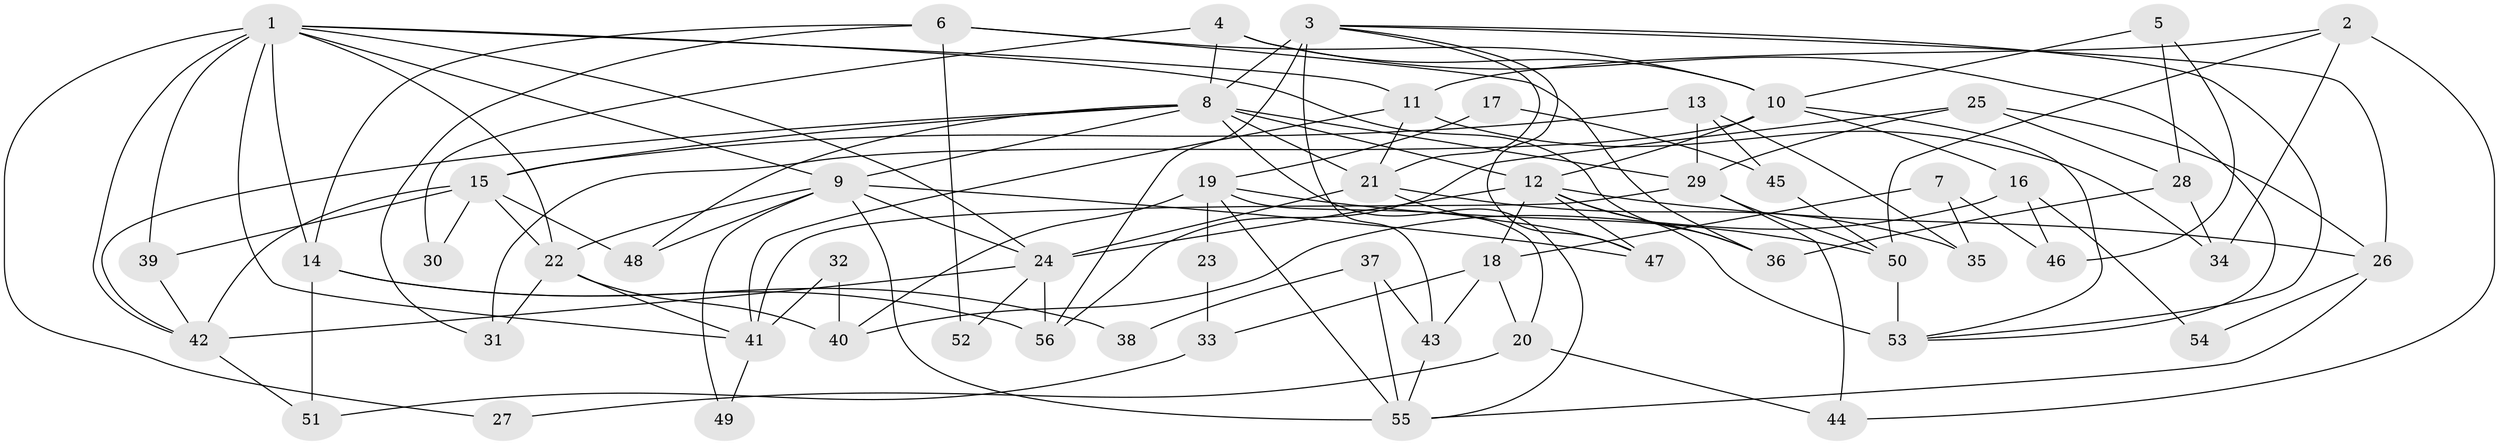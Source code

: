 // original degree distribution, {3: 0.24050632911392406, 5: 0.189873417721519, 4: 0.25316455696202533, 7: 0.02531645569620253, 2: 0.1518987341772152, 6: 0.13924050632911392}
// Generated by graph-tools (version 1.1) at 2025/50/03/04/25 22:50:54]
// undirected, 56 vertices, 123 edges
graph export_dot {
  node [color=gray90,style=filled];
  1;
  2;
  3;
  4;
  5;
  6;
  7;
  8;
  9;
  10;
  11;
  12;
  13;
  14;
  15;
  16;
  17;
  18;
  19;
  20;
  21;
  22;
  23;
  24;
  25;
  26;
  27;
  28;
  29;
  30;
  31;
  32;
  33;
  34;
  35;
  36;
  37;
  38;
  39;
  40;
  41;
  42;
  43;
  44;
  45;
  46;
  47;
  48;
  49;
  50;
  51;
  52;
  53;
  54;
  55;
  56;
  1 -- 9 [weight=1.0];
  1 -- 11 [weight=1.0];
  1 -- 14 [weight=1.0];
  1 -- 22 [weight=1.0];
  1 -- 24 [weight=1.0];
  1 -- 27 [weight=1.0];
  1 -- 36 [weight=1.0];
  1 -- 39 [weight=1.0];
  1 -- 41 [weight=1.0];
  1 -- 42 [weight=1.0];
  2 -- 11 [weight=1.0];
  2 -- 34 [weight=1.0];
  2 -- 44 [weight=1.0];
  2 -- 50 [weight=1.0];
  3 -- 8 [weight=3.0];
  3 -- 21 [weight=1.0];
  3 -- 26 [weight=1.0];
  3 -- 43 [weight=1.0];
  3 -- 47 [weight=1.0];
  3 -- 53 [weight=1.0];
  3 -- 56 [weight=1.0];
  4 -- 8 [weight=1.0];
  4 -- 10 [weight=1.0];
  4 -- 30 [weight=1.0];
  4 -- 53 [weight=1.0];
  5 -- 10 [weight=1.0];
  5 -- 28 [weight=1.0];
  5 -- 46 [weight=1.0];
  6 -- 10 [weight=1.0];
  6 -- 14 [weight=1.0];
  6 -- 31 [weight=1.0];
  6 -- 36 [weight=1.0];
  6 -- 52 [weight=1.0];
  7 -- 18 [weight=1.0];
  7 -- 35 [weight=1.0];
  7 -- 46 [weight=1.0];
  8 -- 9 [weight=1.0];
  8 -- 12 [weight=1.0];
  8 -- 15 [weight=1.0];
  8 -- 21 [weight=1.0];
  8 -- 29 [weight=1.0];
  8 -- 42 [weight=1.0];
  8 -- 48 [weight=1.0];
  8 -- 55 [weight=1.0];
  9 -- 22 [weight=1.0];
  9 -- 24 [weight=2.0];
  9 -- 47 [weight=1.0];
  9 -- 48 [weight=1.0];
  9 -- 49 [weight=1.0];
  9 -- 55 [weight=1.0];
  10 -- 12 [weight=1.0];
  10 -- 16 [weight=1.0];
  10 -- 31 [weight=1.0];
  10 -- 53 [weight=1.0];
  11 -- 21 [weight=1.0];
  11 -- 34 [weight=1.0];
  11 -- 41 [weight=1.0];
  12 -- 18 [weight=1.0];
  12 -- 24 [weight=1.0];
  12 -- 26 [weight=2.0];
  12 -- 36 [weight=1.0];
  12 -- 47 [weight=1.0];
  12 -- 53 [weight=3.0];
  13 -- 15 [weight=1.0];
  13 -- 29 [weight=1.0];
  13 -- 35 [weight=1.0];
  13 -- 45 [weight=1.0];
  14 -- 38 [weight=1.0];
  14 -- 51 [weight=1.0];
  14 -- 56 [weight=1.0];
  15 -- 22 [weight=1.0];
  15 -- 30 [weight=2.0];
  15 -- 39 [weight=1.0];
  15 -- 42 [weight=1.0];
  15 -- 48 [weight=1.0];
  16 -- 40 [weight=1.0];
  16 -- 46 [weight=1.0];
  16 -- 54 [weight=1.0];
  17 -- 19 [weight=1.0];
  17 -- 45 [weight=1.0];
  18 -- 20 [weight=1.0];
  18 -- 33 [weight=1.0];
  18 -- 43 [weight=1.0];
  19 -- 20 [weight=1.0];
  19 -- 23 [weight=1.0];
  19 -- 40 [weight=1.0];
  19 -- 50 [weight=1.0];
  19 -- 55 [weight=1.0];
  20 -- 27 [weight=1.0];
  20 -- 44 [weight=1.0];
  21 -- 24 [weight=1.0];
  21 -- 35 [weight=1.0];
  21 -- 47 [weight=1.0];
  22 -- 31 [weight=1.0];
  22 -- 40 [weight=1.0];
  22 -- 41 [weight=1.0];
  23 -- 33 [weight=1.0];
  24 -- 42 [weight=1.0];
  24 -- 52 [weight=1.0];
  24 -- 56 [weight=1.0];
  25 -- 26 [weight=1.0];
  25 -- 28 [weight=1.0];
  25 -- 29 [weight=1.0];
  25 -- 56 [weight=1.0];
  26 -- 54 [weight=1.0];
  26 -- 55 [weight=1.0];
  28 -- 34 [weight=1.0];
  28 -- 36 [weight=1.0];
  29 -- 41 [weight=1.0];
  29 -- 44 [weight=1.0];
  29 -- 50 [weight=1.0];
  32 -- 40 [weight=1.0];
  32 -- 41 [weight=1.0];
  33 -- 51 [weight=1.0];
  37 -- 38 [weight=1.0];
  37 -- 43 [weight=1.0];
  37 -- 55 [weight=1.0];
  39 -- 42 [weight=1.0];
  41 -- 49 [weight=1.0];
  42 -- 51 [weight=1.0];
  43 -- 55 [weight=1.0];
  45 -- 50 [weight=1.0];
  50 -- 53 [weight=1.0];
}
